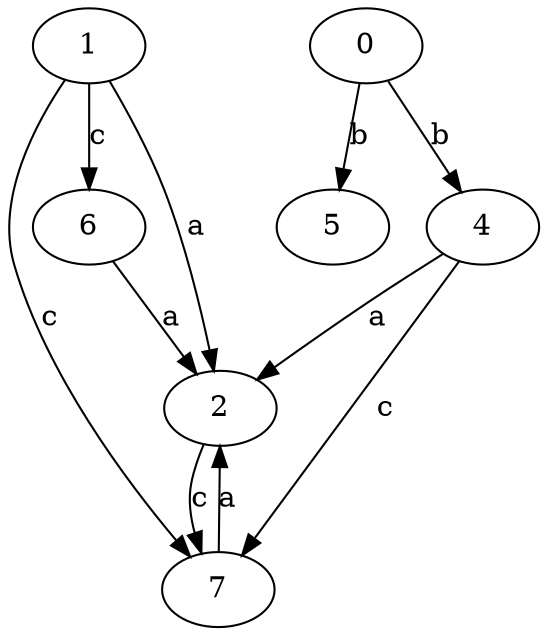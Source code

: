 strict digraph  {
0;
1;
2;
4;
5;
6;
7;
0 -> 4  [label=b];
0 -> 5  [label=b];
1 -> 2  [label=a];
1 -> 6  [label=c];
1 -> 7  [label=c];
2 -> 7  [label=c];
4 -> 2  [label=a];
4 -> 7  [label=c];
6 -> 2  [label=a];
7 -> 2  [label=a];
}
